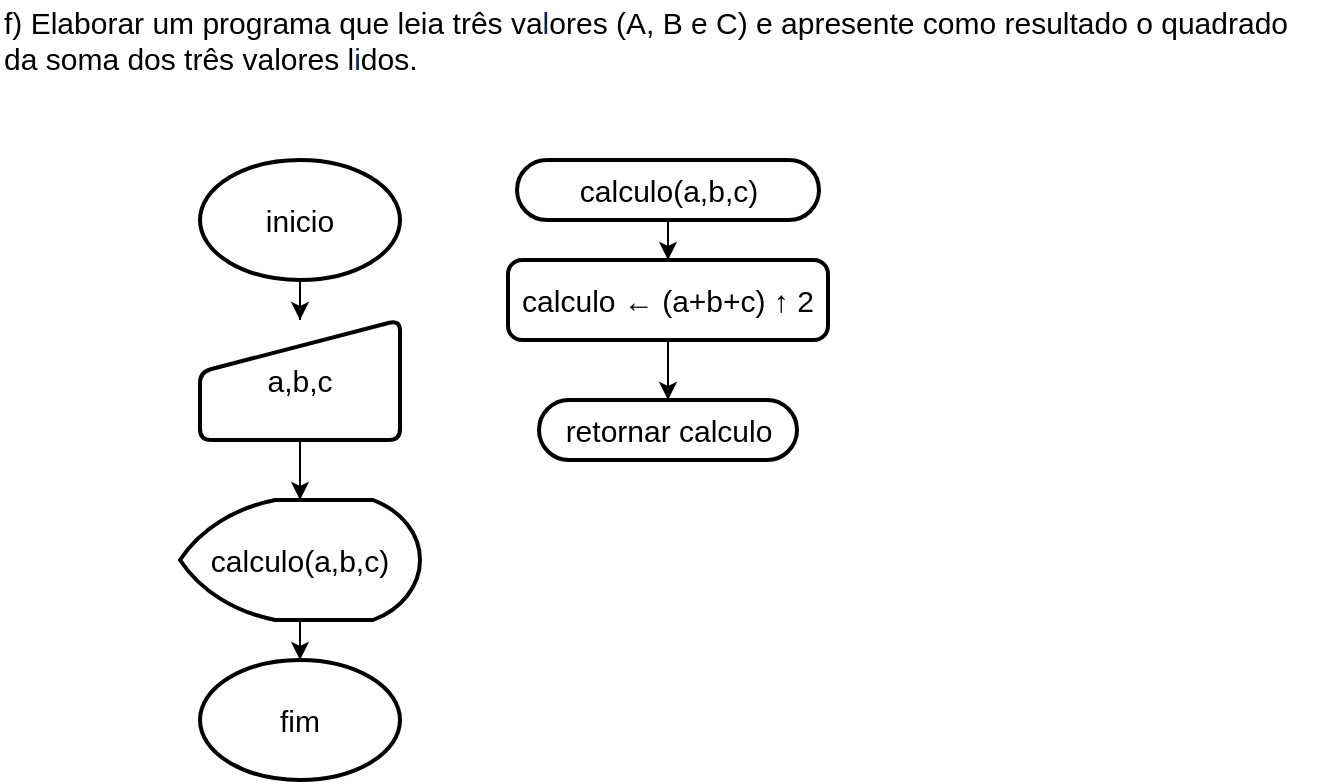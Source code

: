 <mxfile version="19.0.3" type="device"><diagram id="Rn1Bq58eK4d-G3v00IEp" name="Página-1"><mxGraphModel dx="1102" dy="865" grid="1" gridSize="10" guides="1" tooltips="1" connect="1" arrows="1" fold="1" page="1" pageScale="1" pageWidth="827" pageHeight="1169" math="0" shadow="0"><root><mxCell id="0"/><mxCell id="1" parent="0"/><mxCell id="OI-srpWuLQjmfqU-ZVwV-1" value="&lt;span class=&quot;fontstyle0&quot; style=&quot;font-size: 15px;&quot;&gt;f) Elaborar um programa que leia três va&lt;/span&gt;&lt;span style=&quot;color: rgb(17, 33, 71); font-size: 15px;&quot; class=&quot;fontstyle0&quot;&gt;l&lt;/span&gt;&lt;span class=&quot;fontstyle0&quot; style=&quot;font-size: 15px;&quot;&gt;ores (A, B e C) e apresente como resultado o quadrado&lt;br style=&quot;font-size: 15px;&quot;&gt;da soma dos três valores l&lt;/span&gt;&lt;span style=&quot;color: rgb(17, 33, 71); font-size: 15px;&quot; class=&quot;fontstyle0&quot;&gt;i&lt;/span&gt;&lt;span class=&quot;fontstyle0&quot; style=&quot;font-size: 15px;&quot;&gt;dos.&lt;/span&gt; " style="text;html=1;align=left;verticalAlign=middle;resizable=0;points=[];autosize=1;strokeColor=none;fillColor=none;fontSize=15;" vertex="1" parent="1"><mxGeometry width="660" height="40" as="geometry"/></mxCell><mxCell id="OI-srpWuLQjmfqU-ZVwV-2" value="retornar calculo" style="html=1;dashed=0;whitespace=wrap;shape=mxgraph.dfd.start;fontSize=15;strokeWidth=2;" vertex="1" parent="1"><mxGeometry x="269.5" y="200" width="129" height="30" as="geometry"/></mxCell><mxCell id="OI-srpWuLQjmfqU-ZVwV-3" value="" style="edgeStyle=orthogonalEdgeStyle;rounded=0;orthogonalLoop=1;jettySize=auto;html=1;fontSize=15;" edge="1" parent="1" source="OI-srpWuLQjmfqU-ZVwV-4" target="OI-srpWuLQjmfqU-ZVwV-11"><mxGeometry relative="1" as="geometry"/></mxCell><mxCell id="OI-srpWuLQjmfqU-ZVwV-4" value="calculo(a,b,c)" style="html=1;dashed=0;whitespace=wrap;shape=mxgraph.dfd.start;fontSize=15;strokeWidth=2;" vertex="1" parent="1"><mxGeometry x="258.5" y="80" width="151" height="30" as="geometry"/></mxCell><mxCell id="OI-srpWuLQjmfqU-ZVwV-16" value="" style="edgeStyle=orthogonalEdgeStyle;rounded=0;orthogonalLoop=1;jettySize=auto;html=1;" edge="1" parent="1" source="OI-srpWuLQjmfqU-ZVwV-6" target="OI-srpWuLQjmfqU-ZVwV-13"><mxGeometry relative="1" as="geometry"/></mxCell><mxCell id="OI-srpWuLQjmfqU-ZVwV-6" value="a,b,c" style="html=1;strokeWidth=2;shape=manualInput;whiteSpace=wrap;rounded=1;size=26;arcSize=11;fontSize=15;" vertex="1" parent="1"><mxGeometry x="100" y="160" width="100" height="60" as="geometry"/></mxCell><mxCell id="OI-srpWuLQjmfqU-ZVwV-7" value="fim" style="strokeWidth=2;html=1;shape=mxgraph.flowchart.start_1;whiteSpace=wrap;fontSize=15;" vertex="1" parent="1"><mxGeometry x="100" y="330" width="100" height="60" as="geometry"/></mxCell><mxCell id="OI-srpWuLQjmfqU-ZVwV-8" value="" style="edgeStyle=orthogonalEdgeStyle;rounded=0;orthogonalLoop=1;jettySize=auto;html=1;fontSize=15;" edge="1" parent="1" source="OI-srpWuLQjmfqU-ZVwV-9" target="OI-srpWuLQjmfqU-ZVwV-6"><mxGeometry relative="1" as="geometry"/></mxCell><mxCell id="OI-srpWuLQjmfqU-ZVwV-9" value="inicio" style="strokeWidth=2;html=1;shape=mxgraph.flowchart.start_1;whiteSpace=wrap;fontSize=15;" vertex="1" parent="1"><mxGeometry x="100" y="80" width="100" height="60" as="geometry"/></mxCell><mxCell id="OI-srpWuLQjmfqU-ZVwV-10" value="" style="edgeStyle=orthogonalEdgeStyle;rounded=0;orthogonalLoop=1;jettySize=auto;html=1;" edge="1" parent="1" source="OI-srpWuLQjmfqU-ZVwV-11" target="OI-srpWuLQjmfqU-ZVwV-2"><mxGeometry relative="1" as="geometry"/></mxCell><mxCell id="OI-srpWuLQjmfqU-ZVwV-11" value="calculo ← (a+b+c) ↑ 2" style="rounded=1;whiteSpace=wrap;html=1;absoluteArcSize=1;arcSize=14;strokeWidth=2;fontSize=15;" vertex="1" parent="1"><mxGeometry x="254" y="130" width="160" height="40" as="geometry"/></mxCell><mxCell id="OI-srpWuLQjmfqU-ZVwV-12" value="" style="edgeStyle=orthogonalEdgeStyle;rounded=0;orthogonalLoop=1;jettySize=auto;html=1;" edge="1" parent="1" source="OI-srpWuLQjmfqU-ZVwV-13" target="OI-srpWuLQjmfqU-ZVwV-7"><mxGeometry relative="1" as="geometry"/></mxCell><mxCell id="OI-srpWuLQjmfqU-ZVwV-13" value="calculo(a,b,c)" style="strokeWidth=2;html=1;shape=mxgraph.flowchart.display;whiteSpace=wrap;fontSize=15;" vertex="1" parent="1"><mxGeometry x="90" y="250" width="120" height="60" as="geometry"/></mxCell></root></mxGraphModel></diagram></mxfile>